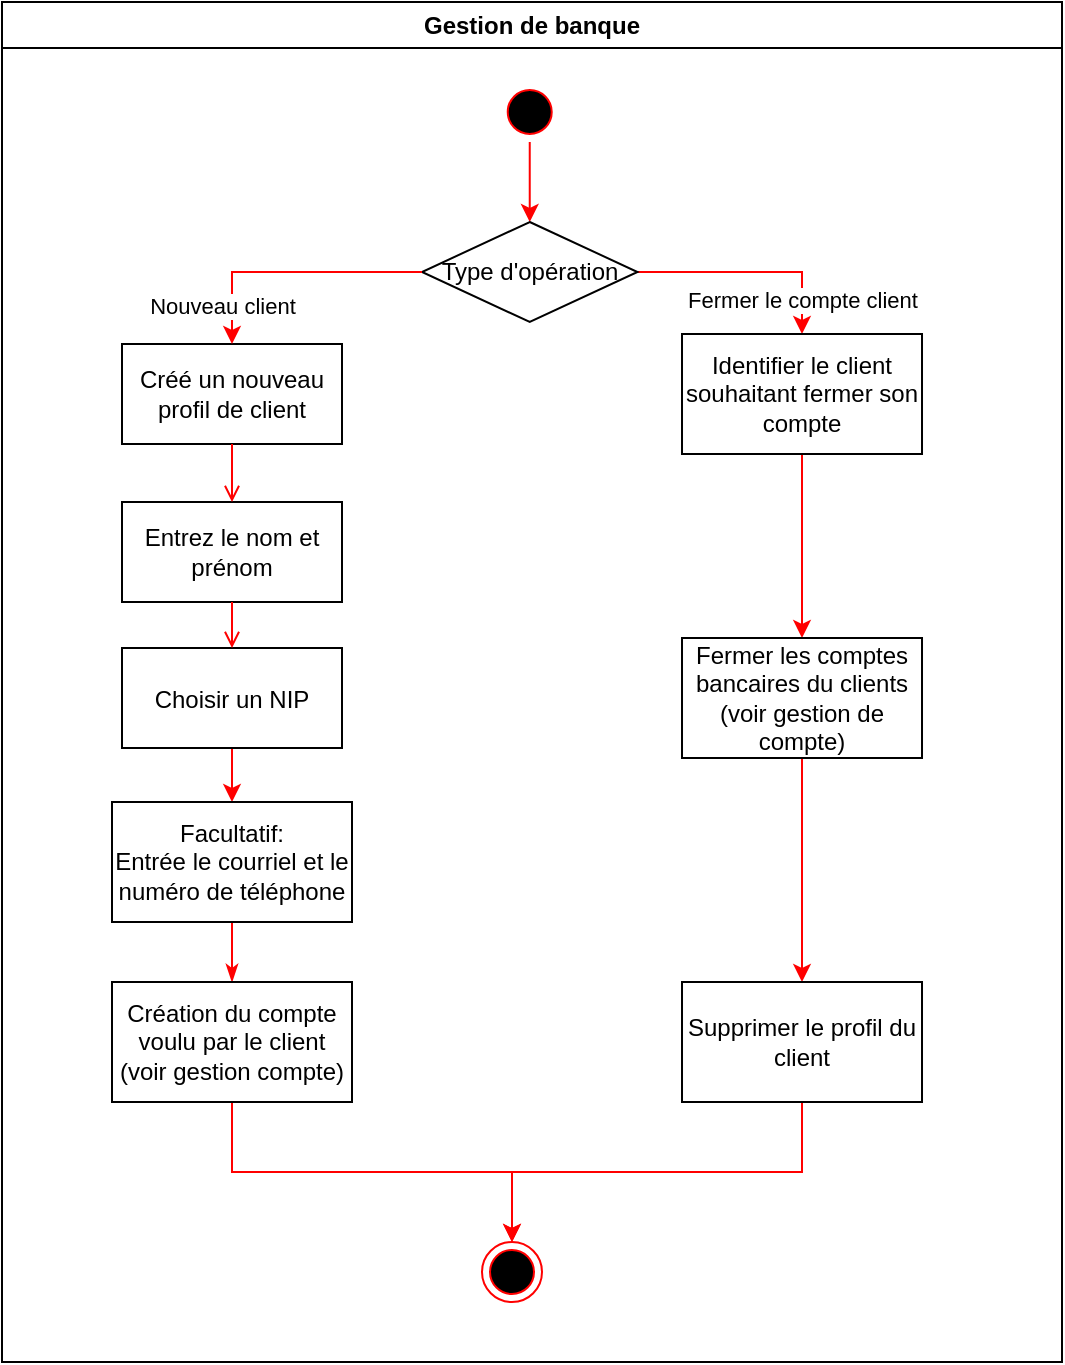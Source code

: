 <mxfile version="26.1.0">
  <diagram name="Page-1" id="e7e014a7-5840-1c2e-5031-d8a46d1fe8dd">
    <mxGraphModel dx="1631" dy="879" grid="1" gridSize="10" guides="1" tooltips="1" connect="1" arrows="1" fold="1" page="1" pageScale="1" pageWidth="1169" pageHeight="826" background="none" math="0" shadow="0">
      <root>
        <mxCell id="0" />
        <mxCell id="1" parent="0" />
        <mxCell id="2" value="Gestion de banque" style="swimlane;whiteSpace=wrap" parent="1" vertex="1">
          <mxGeometry x="60" y="100" width="530" height="680" as="geometry" />
        </mxCell>
        <mxCell id="358TWNbUmr-nA4DGMjKM-43" value="" style="edgeStyle=orthogonalEdgeStyle;rounded=0;orthogonalLoop=1;jettySize=auto;html=1;entryX=0.5;entryY=0;entryDx=0;entryDy=0;strokeColor=#FF0000;" edge="1" parent="2" source="5" target="358TWNbUmr-nA4DGMjKM-44">
          <mxGeometry relative="1" as="geometry">
            <mxPoint x="467.75" y="125" as="targetPoint" />
          </mxGeometry>
        </mxCell>
        <mxCell id="5" value="" style="ellipse;shape=startState;fillColor=#000000;strokeColor=#ff0000;" parent="2" vertex="1">
          <mxGeometry x="248.87" y="40" width="30" height="30" as="geometry" />
        </mxCell>
        <mxCell id="7" value="Créé un nouveau profil de client" style="whiteSpace=wrap;" parent="2" vertex="1">
          <mxGeometry x="60" y="171" width="110" height="50" as="geometry" />
        </mxCell>
        <mxCell id="8" value="Entrez le nom et prénom" style="whiteSpace=wrap;" parent="2" vertex="1">
          <mxGeometry x="60" y="250" width="110" height="50" as="geometry" />
        </mxCell>
        <mxCell id="9" value="" style="endArrow=open;strokeColor=#FF0000;endFill=1;rounded=0" parent="2" source="7" target="8" edge="1">
          <mxGeometry relative="1" as="geometry" />
        </mxCell>
        <mxCell id="358TWNbUmr-nA4DGMjKM-51" style="edgeStyle=orthogonalEdgeStyle;rounded=0;orthogonalLoop=1;jettySize=auto;html=1;exitX=0.5;exitY=1;exitDx=0;exitDy=0;entryX=0.5;entryY=0;entryDx=0;entryDy=0;strokeColor=#FF0000;" edge="1" parent="2" source="10" target="358TWNbUmr-nA4DGMjKM-49">
          <mxGeometry relative="1" as="geometry" />
        </mxCell>
        <mxCell id="10" value="Choisir un NIP" style="" parent="2" vertex="1">
          <mxGeometry x="60" y="323" width="110" height="50" as="geometry" />
        </mxCell>
        <mxCell id="11" value="" style="endArrow=open;strokeColor=#FF0000;endFill=1;rounded=0" parent="2" source="8" target="10" edge="1">
          <mxGeometry relative="1" as="geometry" />
        </mxCell>
        <mxCell id="358TWNbUmr-nA4DGMjKM-53" value="" style="edgeStyle=orthogonalEdgeStyle;rounded=0;orthogonalLoop=1;jettySize=auto;html=1;strokeColor=#FF0000;" edge="1" parent="2" source="358TWNbUmr-nA4DGMjKM-44" target="358TWNbUmr-nA4DGMjKM-52">
          <mxGeometry relative="1" as="geometry" />
        </mxCell>
        <mxCell id="358TWNbUmr-nA4DGMjKM-54" value="Fermer le compte client" style="edgeLabel;html=1;align=center;verticalAlign=middle;resizable=0;points=[];" vertex="1" connectable="0" parent="358TWNbUmr-nA4DGMjKM-53">
          <mxGeometry x="0.687" relative="1" as="geometry">
            <mxPoint as="offset" />
          </mxGeometry>
        </mxCell>
        <mxCell id="358TWNbUmr-nA4DGMjKM-44" value="Type d&#39;opération" style="rhombus;whiteSpace=wrap;html=1;" vertex="1" parent="2">
          <mxGeometry x="210" y="110" width="107.75" height="50" as="geometry" />
        </mxCell>
        <mxCell id="358TWNbUmr-nA4DGMjKM-45" style="edgeStyle=orthogonalEdgeStyle;rounded=0;orthogonalLoop=1;jettySize=auto;html=1;exitX=0;exitY=0.5;exitDx=0;exitDy=0;entryX=0.5;entryY=0;entryDx=0;entryDy=0;strokeColor=#FF0000;" edge="1" parent="2" source="358TWNbUmr-nA4DGMjKM-44" target="7">
          <mxGeometry relative="1" as="geometry" />
        </mxCell>
        <mxCell id="358TWNbUmr-nA4DGMjKM-46" value="Nouveau client" style="edgeLabel;html=1;align=center;verticalAlign=middle;resizable=0;points=[];" vertex="1" connectable="0" parent="358TWNbUmr-nA4DGMjKM-45">
          <mxGeometry x="0.464" y="-1" relative="1" as="geometry">
            <mxPoint x="-4" y="16" as="offset" />
          </mxGeometry>
        </mxCell>
        <mxCell id="358TWNbUmr-nA4DGMjKM-50" value="" style="edgeStyle=orthogonalEdgeStyle;rounded=0;orthogonalLoop=1;jettySize=auto;html=1;startArrow=classicThin;startFill=1;endArrow=none;strokeColor=#FF0000;" edge="1" parent="2" source="358TWNbUmr-nA4DGMjKM-47" target="358TWNbUmr-nA4DGMjKM-49">
          <mxGeometry relative="1" as="geometry" />
        </mxCell>
        <mxCell id="358TWNbUmr-nA4DGMjKM-60" style="edgeStyle=orthogonalEdgeStyle;rounded=0;orthogonalLoop=1;jettySize=auto;html=1;exitX=0.5;exitY=1;exitDx=0;exitDy=0;entryX=0.5;entryY=0;entryDx=0;entryDy=0;strokeColor=#FF0000;" edge="1" parent="2" source="358TWNbUmr-nA4DGMjKM-47" target="358TWNbUmr-nA4DGMjKM-59">
          <mxGeometry relative="1" as="geometry" />
        </mxCell>
        <mxCell id="358TWNbUmr-nA4DGMjKM-47" value="Création du compte voulu par le client (voir gestion compte)" style="whiteSpace=wrap;html=1;" vertex="1" parent="2">
          <mxGeometry x="55" y="490" width="120" height="60" as="geometry" />
        </mxCell>
        <mxCell id="358TWNbUmr-nA4DGMjKM-49" value="Facultatif:&lt;div&gt;Entrée le courriel et le numéro de téléphone&lt;/div&gt;" style="whiteSpace=wrap;html=1;" vertex="1" parent="2">
          <mxGeometry x="55" y="400" width="120" height="60" as="geometry" />
        </mxCell>
        <mxCell id="358TWNbUmr-nA4DGMjKM-56" value="" style="edgeStyle=orthogonalEdgeStyle;rounded=0;orthogonalLoop=1;jettySize=auto;html=1;strokeColor=#FF0000;" edge="1" parent="2" source="358TWNbUmr-nA4DGMjKM-52" target="358TWNbUmr-nA4DGMjKM-55">
          <mxGeometry relative="1" as="geometry" />
        </mxCell>
        <mxCell id="358TWNbUmr-nA4DGMjKM-52" value="Identifier le client souhaitant fermer son compte" style="whiteSpace=wrap;html=1;" vertex="1" parent="2">
          <mxGeometry x="340.005" y="166" width="120" height="60" as="geometry" />
        </mxCell>
        <mxCell id="358TWNbUmr-nA4DGMjKM-58" value="" style="edgeStyle=orthogonalEdgeStyle;rounded=0;orthogonalLoop=1;jettySize=auto;html=1;strokeColor=#FF0000;" edge="1" parent="2" source="358TWNbUmr-nA4DGMjKM-55" target="358TWNbUmr-nA4DGMjKM-57">
          <mxGeometry relative="1" as="geometry" />
        </mxCell>
        <mxCell id="358TWNbUmr-nA4DGMjKM-55" value="Fermer les comptes bancaires du clients (voir gestion de compte)" style="whiteSpace=wrap;html=1;" vertex="1" parent="2">
          <mxGeometry x="340.005" y="318" width="120" height="60" as="geometry" />
        </mxCell>
        <mxCell id="358TWNbUmr-nA4DGMjKM-61" style="edgeStyle=orthogonalEdgeStyle;rounded=0;orthogonalLoop=1;jettySize=auto;html=1;exitX=0.5;exitY=1;exitDx=0;exitDy=0;entryX=0.5;entryY=0;entryDx=0;entryDy=0;strokeColor=#FF0000;" edge="1" parent="2" source="358TWNbUmr-nA4DGMjKM-57" target="358TWNbUmr-nA4DGMjKM-59">
          <mxGeometry relative="1" as="geometry" />
        </mxCell>
        <mxCell id="358TWNbUmr-nA4DGMjKM-57" value="Supprimer le profil du client" style="whiteSpace=wrap;html=1;" vertex="1" parent="2">
          <mxGeometry x="340.005" y="490" width="120" height="60" as="geometry" />
        </mxCell>
        <mxCell id="358TWNbUmr-nA4DGMjKM-59" value="" style="ellipse;html=1;shape=endState;fillColor=#000000;strokeColor=#ff0000;" vertex="1" parent="2">
          <mxGeometry x="240" y="620" width="30" height="30" as="geometry" />
        </mxCell>
      </root>
    </mxGraphModel>
  </diagram>
</mxfile>
